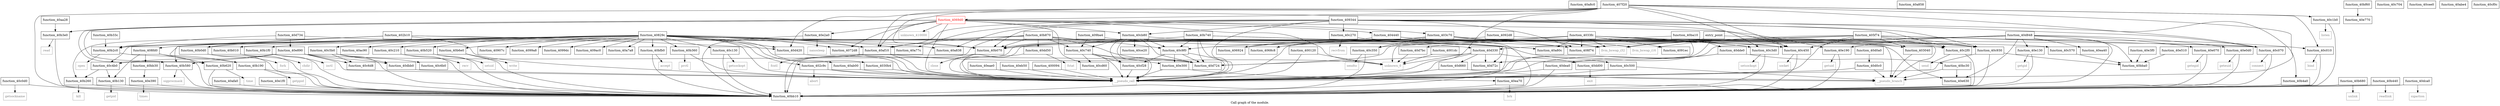 digraph "Call graph of the module." {
  label="Call graph of the module.";
  node [shape=record];

  Node_function_40a8c0 [label="{function_40a8c0}"];
  Node_function_40b1f0 [label="{function_40b1f0}"];
  Node_function_40ab00 [label="{function_40ab00}"];
  Node_function_40a838 [label="{function_40a838}"];
  Node_function_40a858 [label="{function_40a858}"];
  Node_function_40c0d0 [label="{function_40c0d0}"];
  Node_function_40b4a0 [label="{function_40b4a0}"];
  Node_function_40c270 [label="{function_40c270}"];
  Node_function_40b520 [label="{function_40b520}"];
  Node_function_40c2f0 [label="{function_40c2f0}"];
  Node_function_40b580 [label="{function_40b580}"];
  Node_function_40b620 [label="{function_40b620}"];
  Node_function_40c350 [label="{function_40c350}"];
  Node_function_40b680 [label="{function_40b680}"];
  Node_function_40c3d0 [label="{function_40c3d0}"];
  Node_function_40b6e0 [label="{function_40b6e0}"];
  Node_function_40c450 [label="{function_40c450}"];
  Node_function_40b740 [label="{function_40b740}"];
  Node_function_40b870 [label="{function_40b870}"];
  Node_function_40c4b0 [label="{function_40c4b0}"];
  Node_function_40ba10 [label="{function_40ba10}"];
  Node_function_40c500 [label="{function_40c500}"];
  Node_function_40bb10 [label="{function_40bb10}"];
  Node_function_40c570 [label="{function_40c570}"];
  Node_function_40bb30 [label="{function_40bb30}"];
  Node_function_40c5b0 [label="{function_40c5b0}"];
  Node_function_40bba0 [label="{function_40bba0}"];
  Node_function_40c6b0 [label="{function_40c6b0}"];
  Node_function_40bc30 [label="{function_40bc30}"];
  Node_function_40c6d8 [label="{function_40c6d8}"];
  Node_function_40bf60 [label="{function_40bf60}"];
  Node_function_40c704 [label="{function_40c704}"];
  Node_function_40cee0 [label="{function_40cee0}"];
  Node_function_40aa28 [label="{function_40aa28}"];
  Node_function_40bfb0 [label="{function_40bfb0}"];
  Node_function_40c740 [label="{function_40c740}"];
  Node_function_40b260 [label="{function_40b260}"];
  Node_function_40b2c0 [label="{function_40b2c0}"];
  Node_function_40b33c [label="{function_40b33c}"];
  Node_function_40c130 [label="{function_40c130}"];
  Node_function_40abe4 [label="{function_40abe4}"];
  Node_function_40ac90 [label="{function_40ac90}"];
  Node_function_40af10 [label="{function_40af10}"];
  Node_function_40afa0 [label="{function_40afa0}"];
  Node_function_40ce20 [label="{function_40ce20}"];
  Node_function_40b010 [label="{function_40b010}"];
  Node_function_40b070 [label="{function_40b070}"];
  Node_function_40b0d0 [label="{function_40b0d0}"];
  Node_function_40b130 [label="{function_40b130}"];
  Node_function_40b360 [label="{function_40b360}"];
  Node_function_40c1b0 [label="{function_40c1b0}"];
  Node_function_40c930 [label="{function_40c930}"];
  Node_function_40c010 [label="{function_40c010}"];
  Node_function_40c9f0 [label="{function_40c9f0}"];
  Node_function_40b3e0 [label="{function_40b3e0}"];
  Node_function_40c070 [label="{function_40c070}"];
  Node_function_40b190 [label="{function_40b190}"];
  Node_function_40b440 [label="{function_40b440}"];
  Node_function_40c210 [label="{function_40c210}"];
  Node_function_40cf0c [label="{function_40cf0c}"];
  Node_function_40cb80 [label="{function_40cb80}"];
  Node_function_40cf28 [label="{function_40cf28}"];
  Node_function_40d734 [label="{function_40d734}"];
  Node_function_40d7bc [label="{function_40d7bc}"];
  Node_function_40d848 [label="{function_40d848}"];
  Node_function_40dbb0 [label="{function_40dbb0}"];
  Node_function_40d420 [label="{function_40d420}"];
  Node_function_40d660 [label="{function_40d660}"];
  Node_function_40d724 [label="{function_40d724}"];
  Node_function_40d72c [label="{function_40d72c}"];
  Node_unknown_410000 [color="gray50", fontcolor="gray50", label="{unknown_410000}"];
  Node_function_40d0a0 [label="{function_40d0a0}"];
  Node_function_40d0c0 [label="{function_40d0c0}"];
  Node_function_40d330 [label="{function_40d330}"];
  Node_geteuid [color="gray50", fontcolor="gray50", label="{geteuid}"];
  Node_getgid [color="gray50", fontcolor="gray50", label="{getgid}"];
  Node_getuid [color="gray50", fontcolor="gray50", label="{getuid}"];
  Node_nanosleep [color="gray50", fontcolor="gray50", label="{nanosleep}"];
  Node_times [color="gray50", fontcolor="gray50", label="{times}"];
  Node_brk [color="gray50", fontcolor="gray50", label="{brk}"];
  Node_abort [color="gray50", fontcolor="gray50", label="{abort}"];
  Node_llvm_bswap_i32 [color="gray50", fontcolor="gray50", label="{llvm_bswap_i32}"];
  Node_llvm_bswap_i16 [color="gray50", fontcolor="gray50", label="{llvm_bswap_i16}"];
  Node_function_40dca0 [label="{function_40dca0}"];
  Node_function_40dd00 [label="{function_40dd00}"];
  Node_function_40dd50 [label="{function_40dd50}"];
  Node_function_40dde0 [label="{function_40dde0}"];
  Node_function_40dea0 [label="{function_40dea0}"];
  Node_function_40e070 [label="{function_40e070}"];
  Node_function_40e0d0 [label="{function_40e0d0}"];
  Node_function_40e130 [label="{function_40e130}"];
  Node_function_40e190 [label="{function_40e190}"];
  Node_function_40e1f0 [label="{function_40e1f0}"];
  Node_unknown_0 [color="gray50", fontcolor="gray50", label="{unknown_0}"];
  Node_function_40e2a0 [label="{function_40e2a0}"];
  Node_function_40e300 [label="{function_40e300}"];
  Node_function_40e390 [label="{function_40e390}"];
  Node_function_40e3f0 [label="{function_40e3f0}"];
  Node_function_40e510 [label="{function_40e510}"];
  Node_function_40e630 [label="{function_40e630}"];
  Node_function_40e770 [label="{function_40e770}"];
  Node_function_40e890 [label="{function_40e890}"];
  Node_function_40ea40 [label="{function_40ea40}"];
  Node_function_40ea70 [label="{function_40ea70}"];
  Node_function_40eae0 [label="{function_40eae0}"];
  Node_function_40eb50 [label="{function_40eb50}"];
  Node_fcntl [color="gray50", fontcolor="gray50", label="{fcntl}"];
  Node_chdir [color="gray50", fontcolor="gray50", label="{chdir}"];
  Node_close [color="gray50", fontcolor="gray50", label="{close}"];
  Node_fork [color="gray50", fontcolor="gray50", label="{fork}"];
  Node_getpid [color="gray50", fontcolor="gray50", label="{getpid}"];
  Node_getppid [color="gray50", fontcolor="gray50", label="{getppid}"];
  Node_ioctl [color="gray50", fontcolor="gray50", label="{ioctl}"];
  Node_kill [color="gray50", fontcolor="gray50", label="{kill}"];
  Node_open [color="gray50", fontcolor="gray50", label="{open}"];
  Node_prctl [color="gray50", fontcolor="gray50", label="{prctl}"];
  Node_read [color="gray50", fontcolor="gray50", label="{read}"];
  Node_readlink [color="gray50", fontcolor="gray50", label="{readlink}"];
  Node_setsid [color="gray50", fontcolor="gray50", label="{setsid}"];
  Node_sigprocmask [color="gray50", fontcolor="gray50", label="{sigprocmask}"];
  Node_time [color="gray50", fontcolor="gray50", label="{time}"];
  Node_unlink [color="gray50", fontcolor="gray50", label="{unlink}"];
  Node_write [color="gray50", fontcolor="gray50", label="{write}"];
  Node_accept [color="gray50", fontcolor="gray50", label="{accept}"];
  Node_bind [color="gray50", fontcolor="gray50", label="{bind}"];
  Node_connect [color="gray50", fontcolor="gray50", label="{connect}"];
  Node_getsockname [color="gray50", fontcolor="gray50", label="{getsockname}"];
  Node_getsockopt [color="gray50", fontcolor="gray50", label="{getsockopt}"];
  Node_listen [color="gray50", fontcolor="gray50", label="{listen}"];
  Node_recv [color="gray50", fontcolor="gray50", label="{recv}"];
  Node_recvfrom [color="gray50", fontcolor="gray50", label="{recvfrom}"];
  Node_send [color="gray50", fontcolor="gray50", label="{send}"];
  Node_sendto [color="gray50", fontcolor="gray50", label="{sendto}"];
  Node_setsockopt [color="gray50", fontcolor="gray50", label="{setsockopt}"];
  Node_socket [color="gray50", fontcolor="gray50", label="{socket}"];
  Node_sigaction [color="gray50", fontcolor="gray50", label="{sigaction}"];
  Node_exit [color="gray50", fontcolor="gray50", label="{exit}"];
  Node_fstat [color="gray50", fontcolor="gray50", label="{fstat}"];
  Node_getegid [color="gray50", fontcolor="gray50", label="{getegid}"];
  Node___pseudo_call [color="gray50", fontcolor="gray50", label="{__pseudo_call}"];
  Node___pseudo_branch [color="gray50", fontcolor="gray50", label="{__pseudo_branch}"];
  Node_function_400094 [label="{function_400094}"];
  Node_function_400120 [label="{function_400120}"];
  Node_function_4001dc [label="{function_4001dc}"];
  Node_entry_point [label="{entry_point}"];
  Node_function_402b10 [label="{function_402b10}"];
  Node_function_402c9c [label="{function_402c9c}"];
  Node_function_403040 [label="{function_403040}"];
  Node_function_4072d8 [label="{function_4072d8}"];
  Node_function_4030b4 [label="{function_4030b4}"];
  Node_function_4033fc [label="{function_4033fc}"];
  Node_function_403c70 [label="{function_403c70}"];
  Node_function_404440 [label="{function_404440}"];
  Node_function_405f74 [label="{function_405f74}"];
  Node_function_4068c8 [label="{function_4068c8}"];
  Node_function_406924 [label="{function_406924}"];
  Node_function_4069d0 [color="red", fontcolor="red", label="{function_4069d0}"];
  Node_function_40cd60 [label="{function_40cd60}"];
  Node_function_407f20 [label="{function_407f20}"];
  Node_function_40829c [label="{function_40829c}"];
  Node_function_408f74 [label="{function_408f74}"];
  Node_function_408fd0 [label="{function_408fd0}"];
  Node_function_40907c [label="{function_40907c}"];
  Node_function_4091ec [label="{function_4091ec}"];
  Node_function_4092d8 [label="{function_4092d8}"];
  Node_function_409344 [label="{function_409344}"];
  Node_function_4099a8 [label="{function_4099a8}"];
  Node_function_4099dc [label="{function_4099dc}"];
  Node_function_409ac0 [label="{function_409ac0}"];
  Node_function_409ba4 [label="{function_409ba4}"];
  Node_function_40a77c [label="{function_40a77c}"];
  Node_function_40a7a8 [label="{function_40a7a8}"];
  Node_function_40a80c [label="{function_40a80c}"];
  Node_function_40b1f0 -> Node_function_40bb10;
  Node_function_40b1f0 -> Node_ioctl;
  Node_function_40ab00 -> Node___pseudo_call;
  Node_function_40c0d0 -> Node_function_40bb10;
  Node_function_40c0d0 -> Node_getsockname;
  Node_function_40b4a0 -> Node_function_40bb10;
  Node_function_40c270 -> Node_function_40bb10;
  Node_function_40c270 -> Node_recvfrom;
  Node_function_40b520 -> Node_function_40bb10;
  Node_function_40b520 -> Node_setsid;
  Node_function_40c2f0 -> Node_function_40bb10;
  Node_function_40c2f0 -> Node_send;
  Node_function_40b580 -> Node_function_40bb10;
  Node_function_40b580 -> Node_sigprocmask;
  Node_function_40b620 -> Node_function_40bb10;
  Node_function_40b620 -> Node_time;
  Node_function_40c350 -> Node_function_40bb10;
  Node_function_40c350 -> Node_sendto;
  Node_function_40b680 -> Node_function_40bb10;
  Node_function_40b680 -> Node_unlink;
  Node_function_40c3d0 -> Node_function_40bb10;
  Node_function_40c3d0 -> Node_setsockopt;
  Node_function_40b6e0 -> Node_function_40bb10;
  Node_function_40b6e0 -> Node_write;
  Node_function_40c450 -> Node_function_40bb10;
  Node_function_40c450 -> Node_socket;
  Node_function_40b740 -> Node_function_40bb10;
  Node_function_40b740 -> Node_function_40b070;
  Node_function_40b740 -> Node_function_40c9f0;
  Node_function_40b740 -> Node_function_40d724;
  Node_function_40b740 -> Node_function_40d72c;
  Node_function_40b740 -> Node___pseudo_call;
  Node_function_40b870 -> Node_function_40bb10;
  Node_function_40b870 -> Node_function_40c740;
  Node_function_40b870 -> Node_function_40b2c0;
  Node_function_40b870 -> Node_function_40af10;
  Node_function_40b870 -> Node_function_40b070;
  Node_function_40b870 -> Node_function_40c930;
  Node_function_40b870 -> Node_function_40c9f0;
  Node_function_40b870 -> Node_function_40d724;
  Node_function_40b870 -> Node_function_40dd50;
  Node_function_40c4b0 -> Node_function_40b260;
  Node_function_40c4b0 -> Node_function_40b130;
  Node_function_40ba10 -> Node_function_40d724;
  Node_function_40ba10 -> Node_function_40d72c;
  Node_function_40ba10 -> Node_function_40dde0;
  Node_function_40c500 -> Node___pseudo_call;
  Node_function_40c500 -> Node___pseudo_branch;
  Node_function_40c570 -> Node_function_40bba0;
  Node_function_40bb30 -> Node_function_40e390;
  Node_function_40c5b0 -> Node_function_40bb10;
  Node_function_40c5b0 -> Node_function_40c6b0;
  Node_function_40c5b0 -> Node_function_40c6d8;
  Node_function_40c5b0 -> Node_function_40dbb0;
  Node_function_40bc30 -> Node_function_40e630;
  Node_function_40bc30 -> Node___pseudo_branch;
  Node_function_40bf60 -> Node_function_40e770;
  Node_function_40aa28 -> Node_function_40b3e0;
  Node_function_40bfb0 -> Node_function_40bb10;
  Node_function_40bfb0 -> Node_accept;
  Node_function_40c740 -> Node_function_40cf28;
  Node_function_40c740 -> Node_function_40d724;
  Node_function_40c740 -> Node_function_40e300;
  Node_function_40c740 -> Node___pseudo_call;
  Node_function_40c740 -> Node_function_40cd60;
  Node_function_40b260 -> Node_function_40bb10;
  Node_function_40b260 -> Node_kill;
  Node_function_40b2c0 -> Node_function_40bb10;
  Node_function_40b2c0 -> Node_open;
  Node_function_40b33c -> Node_function_40b2c0;
  Node_function_40c130 -> Node_function_40bb10;
  Node_function_40c130 -> Node_getsockopt;
  Node_function_40af10 -> Node_unknown_0;
  Node_function_40af10 -> Node_fcntl;
  Node_function_40af10 -> Node___pseudo_call;
  Node_function_40afa0 -> Node_function_40bb10;
  Node_function_40b010 -> Node_function_40bb10;
  Node_function_40b010 -> Node_chdir;
  Node_function_40b070 -> Node_function_40bb10;
  Node_function_40b070 -> Node_close;
  Node_function_40b0d0 -> Node_function_40bb10;
  Node_function_40b0d0 -> Node_fork;
  Node_function_40b130 -> Node_function_40bb10;
  Node_function_40b130 -> Node_getpid;
  Node_function_40b360 -> Node_prctl;
  Node_function_40b360 -> Node___pseudo_call;
  Node_function_40c1b0 -> Node_function_40bb10;
  Node_function_40c1b0 -> Node_listen;
  Node_function_40c930 -> Node_function_40bb10;
  Node_function_40c930 -> Node_function_40bba0;
  Node_function_40c930 -> Node___pseudo_call;
  Node_function_40c010 -> Node_function_40bb10;
  Node_function_40c010 -> Node_bind;
  Node_function_40c9f0 -> Node_function_40cf28;
  Node_function_40c9f0 -> Node_function_40d724;
  Node_function_40c9f0 -> Node_function_40e300;
  Node_function_40c9f0 -> Node___pseudo_call;
  Node_function_40b3e0 -> Node_function_40bb10;
  Node_function_40b3e0 -> Node_read;
  Node_function_40c070 -> Node_function_40bb10;
  Node_function_40c070 -> Node_connect;
  Node_function_40b190 -> Node_function_40bb10;
  Node_function_40b190 -> Node_getppid;
  Node_function_40b440 -> Node_function_40bb10;
  Node_function_40b440 -> Node_readlink;
  Node_function_40c210 -> Node_function_40bb10;
  Node_function_40c210 -> Node_recv;
  Node_function_40cb80 -> Node_function_40c740;
  Node_function_40cb80 -> Node_function_40ce20;
  Node_function_40cb80 -> Node_function_40c9f0;
  Node_function_40cb80 -> Node_function_40cf28;
  Node_function_40cb80 -> Node_function_40d724;
  Node_function_40cb80 -> Node_function_40e630;
  Node_function_40cb80 -> Node___pseudo_call;
  Node_function_40cf28 -> Node___pseudo_call;
  Node_function_40d734 -> Node_function_40b2c0;
  Node_function_40d734 -> Node_function_40af10;
  Node_function_40d734 -> Node_function_40e890;
  Node_function_40d7bc -> Node_unknown_0;
  Node_function_40d848 -> Node_function_40bb10;
  Node_function_40d848 -> Node_function_40bba0;
  Node_function_40d848 -> Node_function_40d7bc;
  Node_function_40d848 -> Node_function_40d330;
  Node_function_40d848 -> Node_function_40e070;
  Node_function_40d848 -> Node_function_40e0d0;
  Node_function_40d848 -> Node_function_40e130;
  Node_function_40d848 -> Node_function_40e190;
  Node_function_40d848 -> Node_unknown_0;
  Node_function_40d848 -> Node_function_40e630;
  Node_function_40d848 -> Node_function_40ea40;
  Node_function_40d848 -> Node___pseudo_call;
  Node_function_40dbb0 -> Node___pseudo_call;
  Node_function_40d420 -> Node___pseudo_call;
  Node_function_40d660 -> Node___pseudo_call;
  Node_function_40d660 -> Node___pseudo_branch;
  Node_function_40d0a0 -> Node_function_40d0c0;
  Node_function_40d0c0 -> Node___pseudo_call;
  Node_function_40d0c0 -> Node___pseudo_branch;
  Node_function_40d330 -> Node_function_40d660;
  Node_function_40d330 -> Node_function_40d724;
  Node_function_40d330 -> Node_function_40d72c;
  Node_function_40d330 -> Node_function_40dd00;
  Node_function_40d330 -> Node_unknown_0;
  Node_function_40d330 -> Node___pseudo_call;
  Node_function_40dca0 -> Node_function_40bb10;
  Node_function_40dca0 -> Node_sigaction;
  Node_function_40dd00 -> Node_exit;
  Node_function_40dd50 -> Node_fstat;
  Node_function_40dd50 -> Node___pseudo_call;
  Node_function_40dde0 -> Node_function_40bc30;
  Node_function_40dde0 -> Node_function_40dea0;
  Node_function_40dde0 -> Node___pseudo_call;
  Node_function_40dea0 -> Node_function_40bb10;
  Node_function_40dea0 -> Node___pseudo_call;
  Node_function_40e070 -> Node_function_40bb10;
  Node_function_40e070 -> Node_getegid;
  Node_function_40e0d0 -> Node_function_40bb10;
  Node_function_40e0d0 -> Node_geteuid;
  Node_function_40e130 -> Node_function_40bb10;
  Node_function_40e130 -> Node_getgid;
  Node_function_40e190 -> Node_function_40bb10;
  Node_function_40e190 -> Node_getuid;
  Node_function_40e1f0 -> Node_function_40bb10;
  Node_function_40e2a0 -> Node_function_40bb10;
  Node_function_40e2a0 -> Node_nanosleep;
  Node_function_40e300 -> Node_function_40ea70;
  Node_function_40e300 -> Node___pseudo_call;
  Node_function_40e390 -> Node_function_40bb10;
  Node_function_40e390 -> Node_times;
  Node_function_40e3f0 -> Node_function_40bba0;
  Node_function_40e510 -> Node_function_40bba0;
  Node_function_40e890 -> Node_function_40b580;
  Node_function_40e890 -> Node_function_40c4b0;
  Node_function_40e890 -> Node_function_40c6d8;
  Node_function_40e890 -> Node_function_40dbb0;
  Node_function_40e890 -> Node_function_40d724;
  Node_function_40e890 -> Node___pseudo_call;
  Node_function_40ea70 -> Node_function_40bb10;
  Node_function_40ea70 -> Node_brk;
  Node_function_40eae0 -> Node___pseudo_call;
  Node_function_40eb50 -> Node___pseudo_call;
  Node_function_400094 -> Node___pseudo_call;
  Node_function_400120 -> Node_unknown_0;
  Node_function_400120 -> Node___pseudo_call;
  Node_function_4001dc -> Node_unknown_0;
  Node_entry_point -> Node_llvm_bswap_i32;
  Node_entry_point -> Node___pseudo_call;
  Node_entry_point -> Node___pseudo_branch;
  Node_function_402b10 -> Node_function_40b260;
  Node_function_402b10 -> Node_function_40b0d0;
  Node_function_402b10 -> Node_function_40b190;
  Node_function_402b10 -> Node_function_40d420;
  Node_function_402b10 -> Node_function_40d330;
  Node_function_402b10 -> Node___pseudo_call;
  Node_function_402c9c -> Node_abort;
  Node_function_402c9c -> Node___pseudo_call;
  Node_function_402c9c -> Node___pseudo_branch;
  Node_function_403040 -> Node___pseudo_branch;
  Node_function_4072d8 -> Node___pseudo_call;
  Node_function_4030b4 -> Node___pseudo_call;
  Node_function_4033fc -> Node_function_40c350;
  Node_function_4033fc -> Node_function_40c3d0;
  Node_function_4033fc -> Node_function_40c450;
  Node_function_4033fc -> Node_function_40b070;
  Node_function_4033fc -> Node_function_40c930;
  Node_function_4033fc -> Node_llvm_bswap_i32;
  Node_function_4033fc -> Node___pseudo_call;
  Node_function_4033fc -> Node_function_403040;
  Node_function_4033fc -> Node_function_4068c8;
  Node_function_4033fc -> Node_function_406924;
  Node_function_4033fc -> Node_function_408f74;
  Node_function_4033fc -> Node_function_4091ec;
  Node_function_4033fc -> Node_function_40a80c;
  Node_function_403c70 -> Node_function_40c350;
  Node_function_403c70 -> Node_function_40c3d0;
  Node_function_403c70 -> Node_function_40c450;
  Node_function_403c70 -> Node_function_40b070;
  Node_function_403c70 -> Node_function_40c930;
  Node_function_403c70 -> Node_llvm_bswap_i32;
  Node_function_403c70 -> Node___pseudo_call;
  Node_function_403c70 -> Node_function_403040;
  Node_function_403c70 -> Node_function_4068c8;
  Node_function_403c70 -> Node_function_406924;
  Node_function_403c70 -> Node_function_408f74;
  Node_function_404440 -> Node_llvm_bswap_i32;
  Node_function_404440 -> Node_llvm_bswap_i16;
  Node_function_404440 -> Node___pseudo_call;
  Node_function_405f74 -> Node_function_40c2f0;
  Node_function_405f74 -> Node_function_40c450;
  Node_function_405f74 -> Node_function_40c930;
  Node_function_405f74 -> Node_function_40c010;
  Node_function_405f74 -> Node_function_40c070;
  Node_function_405f74 -> Node_llvm_bswap_i32;
  Node_function_405f74 -> Node_llvm_bswap_i16;
  Node_function_405f74 -> Node___pseudo_call;
  Node_function_405f74 -> Node_function_403040;
  Node_function_405f74 -> Node_function_408f74;
  Node_function_4069d0 -> Node_function_40b580;
  Node_function_4069d0 -> Node_function_40b620;
  Node_function_4069d0 -> Node_function_40af10;
  Node_function_4069d0 -> Node_function_40b3e0;
  Node_function_4069d0 -> Node_function_40cb80;
  Node_function_4069d0 -> Node_unknown_410000;
  Node_function_4069d0 -> Node_function_40e190;
  Node_function_4069d0 -> Node_unknown_0;
  Node_function_4069d0 -> Node_function_40e2a0;
  Node_function_4069d0 -> Node___pseudo_call;
  Node_function_4069d0 -> Node_function_4072d8;
  Node_function_4069d0 -> Node_function_403c70;
  Node_function_4069d0 -> Node_function_404440;
  Node_function_4069d0 -> Node_function_40cd60;
  Node_function_407f20 -> Node_function_40c3d0;
  Node_function_407f20 -> Node_function_40c450;
  Node_function_407f20 -> Node_function_40bb10;
  Node_function_407f20 -> Node_function_40af10;
  Node_function_407f20 -> Node_function_40b070;
  Node_function_407f20 -> Node_function_40c1b0;
  Node_function_407f20 -> Node_function_40c010;
  Node_function_407f20 -> Node_function_40c070;
  Node_function_407f20 -> Node_function_40d420;
  Node_function_407f20 -> Node___pseudo_call;
  Node_function_407f20 -> Node___pseudo_branch;
  Node_function_407f20 -> Node_function_4069d0;
  Node_function_40829c -> Node_function_40b1f0;
  Node_function_40829c -> Node_function_40ab00;
  Node_function_40829c -> Node_function_40a838;
  Node_function_40829c -> Node_function_40b520;
  Node_function_40829c -> Node_function_40c2f0;
  Node_function_40829c -> Node_function_40b580;
  Node_function_40829c -> Node_function_40b6e0;
  Node_function_40829c -> Node_function_40c4b0;
  Node_function_40829c -> Node_function_40c500;
  Node_function_40829c -> Node_function_40c570;
  Node_function_40829c -> Node_function_40c5b0;
  Node_function_40829c -> Node_function_40bfb0;
  Node_function_40829c -> Node_function_40b2c0;
  Node_function_40829c -> Node_function_40c130;
  Node_function_40829c -> Node_function_40ac90;
  Node_function_40829c -> Node_function_40af10;
  Node_function_40829c -> Node_function_40b010;
  Node_function_40829c -> Node_function_40b070;
  Node_function_40829c -> Node_function_40b0d0;
  Node_function_40829c -> Node_function_40b360;
  Node_function_40829c -> Node_function_40c070;
  Node_function_40829c -> Node_function_40c210;
  Node_function_40829c -> Node_function_40d420;
  Node_function_40829c -> Node___pseudo_call;
  Node_function_40829c -> Node_function_402c9c;
  Node_function_40829c -> Node_function_4072d8;
  Node_function_40829c -> Node_function_4030b4;
  Node_function_40829c -> Node_function_408f74;
  Node_function_40829c -> Node_function_408fd0;
  Node_function_40829c -> Node_function_40907c;
  Node_function_40829c -> Node_function_4099a8;
  Node_function_40829c -> Node_function_4099dc;
  Node_function_40829c -> Node_function_409ac0;
  Node_function_40829c -> Node_function_40a77c;
  Node_function_40829c -> Node_function_40a7a8;
  Node_function_408fd0 -> Node_function_40b620;
  Node_function_408fd0 -> Node_function_40bb30;
  Node_function_408fd0 -> Node_function_40b130;
  Node_function_408fd0 -> Node_function_40b190;
  Node_function_4092d8 -> Node_function_40c9f0;
  Node_function_4092d8 -> Node___pseudo_branch;
  Node_function_409344 -> Node_function_40a838;
  Node_function_409344 -> Node_function_40b4a0;
  Node_function_409344 -> Node_function_40c270;
  Node_function_409344 -> Node_function_40c2f0;
  Node_function_409344 -> Node_function_40c450;
  Node_function_409344 -> Node_function_40af10;
  Node_function_409344 -> Node_function_40b070;
  Node_function_409344 -> Node_function_40c930;
  Node_function_409344 -> Node_function_40c070;
  Node_function_409344 -> Node_function_40cb80;
  Node_function_409344 -> Node___pseudo_call;
  Node_function_409344 -> Node_function_408f74;
  Node_function_409344 -> Node_function_40a77c;
  Node_function_409ba4 -> Node_function_40c740;
  Node_function_409ba4 -> Node_function_40a80c;
}
